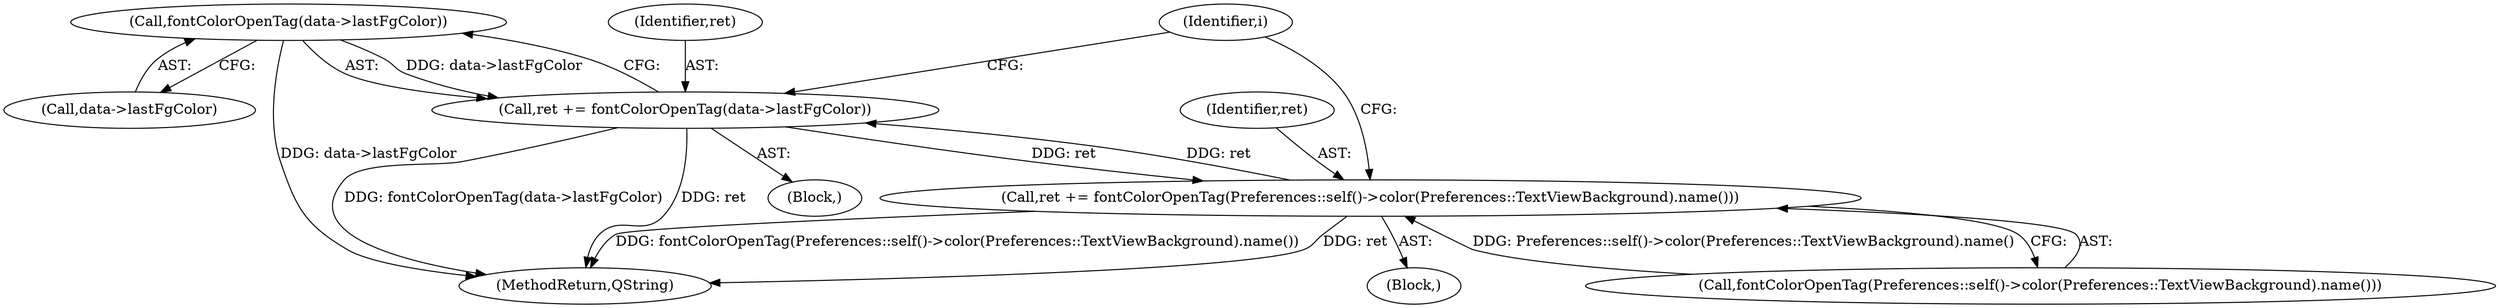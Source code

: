 digraph "0_kde_6a7f59ee1b9dbc6e5cf9e5f3b306504d02b73ef0_0@pointer" {
"1000134" [label="(Call,fontColorOpenTag(data->lastFgColor))"];
"1000132" [label="(Call,ret += fontColorOpenTag(data->lastFgColor))"];
"1000126" [label="(Call,ret += fontColorOpenTag(Preferences::self()->color(Preferences::TextViewBackground).name()))"];
"1000127" [label="(Identifier,ret)"];
"1000134" [label="(Call,fontColorOpenTag(data->lastFgColor))"];
"1000135" [label="(Call,data->lastFgColor)"];
"1000133" [label="(Identifier,ret)"];
"1000125" [label="(Block,)"];
"1000131" [label="(Block,)"];
"1000126" [label="(Call,ret += fontColorOpenTag(Preferences::self()->color(Preferences::TextViewBackground).name()))"];
"1000115" [label="(Identifier,i)"];
"1000138" [label="(MethodReturn,QString)"];
"1000128" [label="(Call,fontColorOpenTag(Preferences::self()->color(Preferences::TextViewBackground).name()))"];
"1000132" [label="(Call,ret += fontColorOpenTag(data->lastFgColor))"];
"1000134" -> "1000132"  [label="AST: "];
"1000134" -> "1000135"  [label="CFG: "];
"1000135" -> "1000134"  [label="AST: "];
"1000132" -> "1000134"  [label="CFG: "];
"1000134" -> "1000138"  [label="DDG: data->lastFgColor"];
"1000134" -> "1000132"  [label="DDG: data->lastFgColor"];
"1000132" -> "1000131"  [label="AST: "];
"1000133" -> "1000132"  [label="AST: "];
"1000115" -> "1000132"  [label="CFG: "];
"1000132" -> "1000138"  [label="DDG: fontColorOpenTag(data->lastFgColor)"];
"1000132" -> "1000138"  [label="DDG: ret"];
"1000132" -> "1000126"  [label="DDG: ret"];
"1000126" -> "1000132"  [label="DDG: ret"];
"1000126" -> "1000125"  [label="AST: "];
"1000126" -> "1000128"  [label="CFG: "];
"1000127" -> "1000126"  [label="AST: "];
"1000128" -> "1000126"  [label="AST: "];
"1000115" -> "1000126"  [label="CFG: "];
"1000126" -> "1000138"  [label="DDG: ret"];
"1000126" -> "1000138"  [label="DDG: fontColorOpenTag(Preferences::self()->color(Preferences::TextViewBackground).name())"];
"1000128" -> "1000126"  [label="DDG: Preferences::self()->color(Preferences::TextViewBackground).name()"];
}
